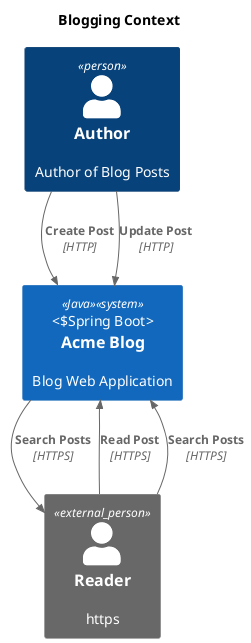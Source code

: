 @startuml blogging-context
title Blogging Context
' !includeurl https://raw.githubusercontent.com/RicardoNiepel/C4-PlantUML/master/C4_Context.puml
!include <C4/C4_Container>

' Person
Person(author, "Author", "Author of Blog Posts")
System(blog, "Acme Blog", "Blog Web Application", "Spring Boot", "Java")

Rel(author, blog, "Create Post", "HTTP")
Rel(author, blog, "Update Post", "HTTP")

Person_Ext(reader, "Reader", "https")
Rel(reader, blog, "Read Post", "HTTPS")
Rel(reader, blog, "Search Posts", "HTTPS")
Rel(blog, reader, "Search Posts", "HTTPS")

@enduml

